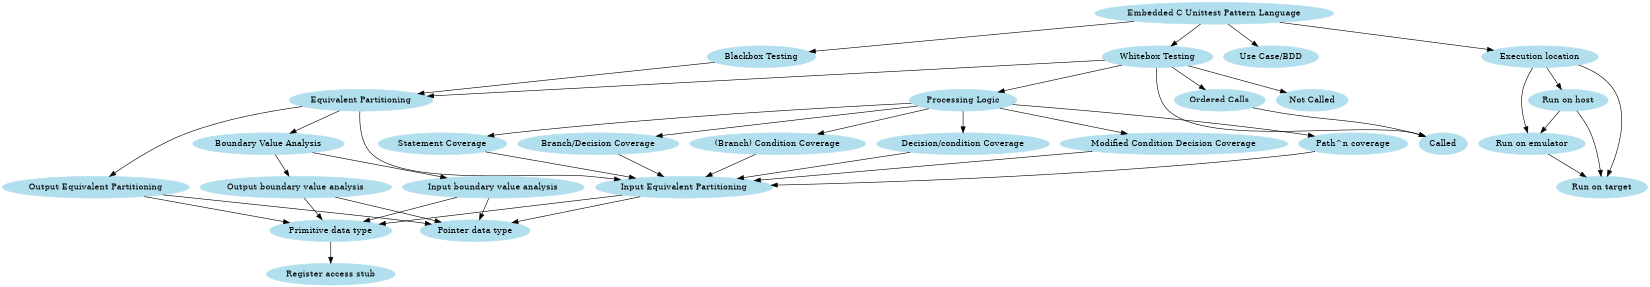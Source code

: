 digraph embedded_c_unittest_pattern_language{
   // styling
   size="11";
   node [color=lightblue2, style=filled];

   // 1st to 2nd level node transitions
   embc -> bkbox;
   embc -> whbox;
   embc -> usecase;
   embc -> exloc;

   // 2nd to 3rd level node transitions
   bkbox -> eqpart;
   whbox -> eqpart;
   whbox -> cls;
   whbox -> ocls;
   whbox -> nocls;
   whbox -> pclp;
   pclp -> stcov;
   pclp -> brcov;
   pclp -> condcov;
   pclp -> dccov;
   pclp -> mcdccov;
   pclp -> ptncov;
   exloc -> extar;
   exloc -> exemu;
   exloc -> exhost;

   // 3rd to 4th level node transitions
   eqpart -> bndval;
   ocls -> cls;
   exhost -> exemu;
   exhost -> extar;
   eqpart -> outeqpart;
   eqpart -> ineqpart;
   stcov -> ineqpart;
   brcov -> ineqpart;
   condcov -> ineqpart;
   dccov -> ineqpart;
   mcdccov -> ineqpart;
   ptncov -> ineqpart;

   // 4th to 5th level node transitions
   bndval -> outbndval;
   bndval -> inbndval;
   exemu -> extar;

   // 5th to 6th level node transitions
   outeqpart -> prmdt;
   outbndval -> prmdt;
   inbndval -> prmdt;
   ineqpart -> prmdt;
   outeqpart -> ptrdt;
   outbndval -> ptrdt;
   inbndval -> ptrdt;
   ineqpart -> ptrdt;

   // 6th to 7th level node transitions
   prmdt -> regstb;

// 1st level nodes
embc [label="Embedded C Unittest Pattern Language"];

// 2nd level nodes (left to right)
whbox [label="Whitebox Testing"];
bkbox [label="Blackbox Testing"];
pclp [label="Processing Logic"];
usecase [label="Use Case/BDD"];
exloc [label="Execution location"];

// 3rd level nodes (left to right)
eqpart [label="Equivalent Partitioning"];
stcov [label="Statement Coverage"];
brcov [label="Branch/Decision Coverage"];
condcov [label="(Branch) Condition Coverage"];
dccov [label="Decision/condition Coverage"];
mcdccov [label="Modified Condition Decision Coverage"];
ptncov [label="Path^n coverage"];
exhost [label="Run on host"];
cls [label="Called"];
ocls [label="Ordered Calls"];
nocls [label="Not Called"];

// 4th level nodes (left to right)
ineqpart [label="Input Equivalent Partitioning"];
outeqpart [label="Output Equivalent Partitioning"];
bndval [label="Boundary Value Analysis"];
exemu [label="Run on emulator"];
extar [label="Run on target"];

// 5th label nodes (left to right)
inbndval [label="Input boundary value analysis"];
outbndval [label="Output boundary value analysis"];
prmdt [label="Primitive data type"];
ptrdt [label="Pointer data type"];

// 7th label nodes (left to right)
regstb [label="Register access stub"];
}
